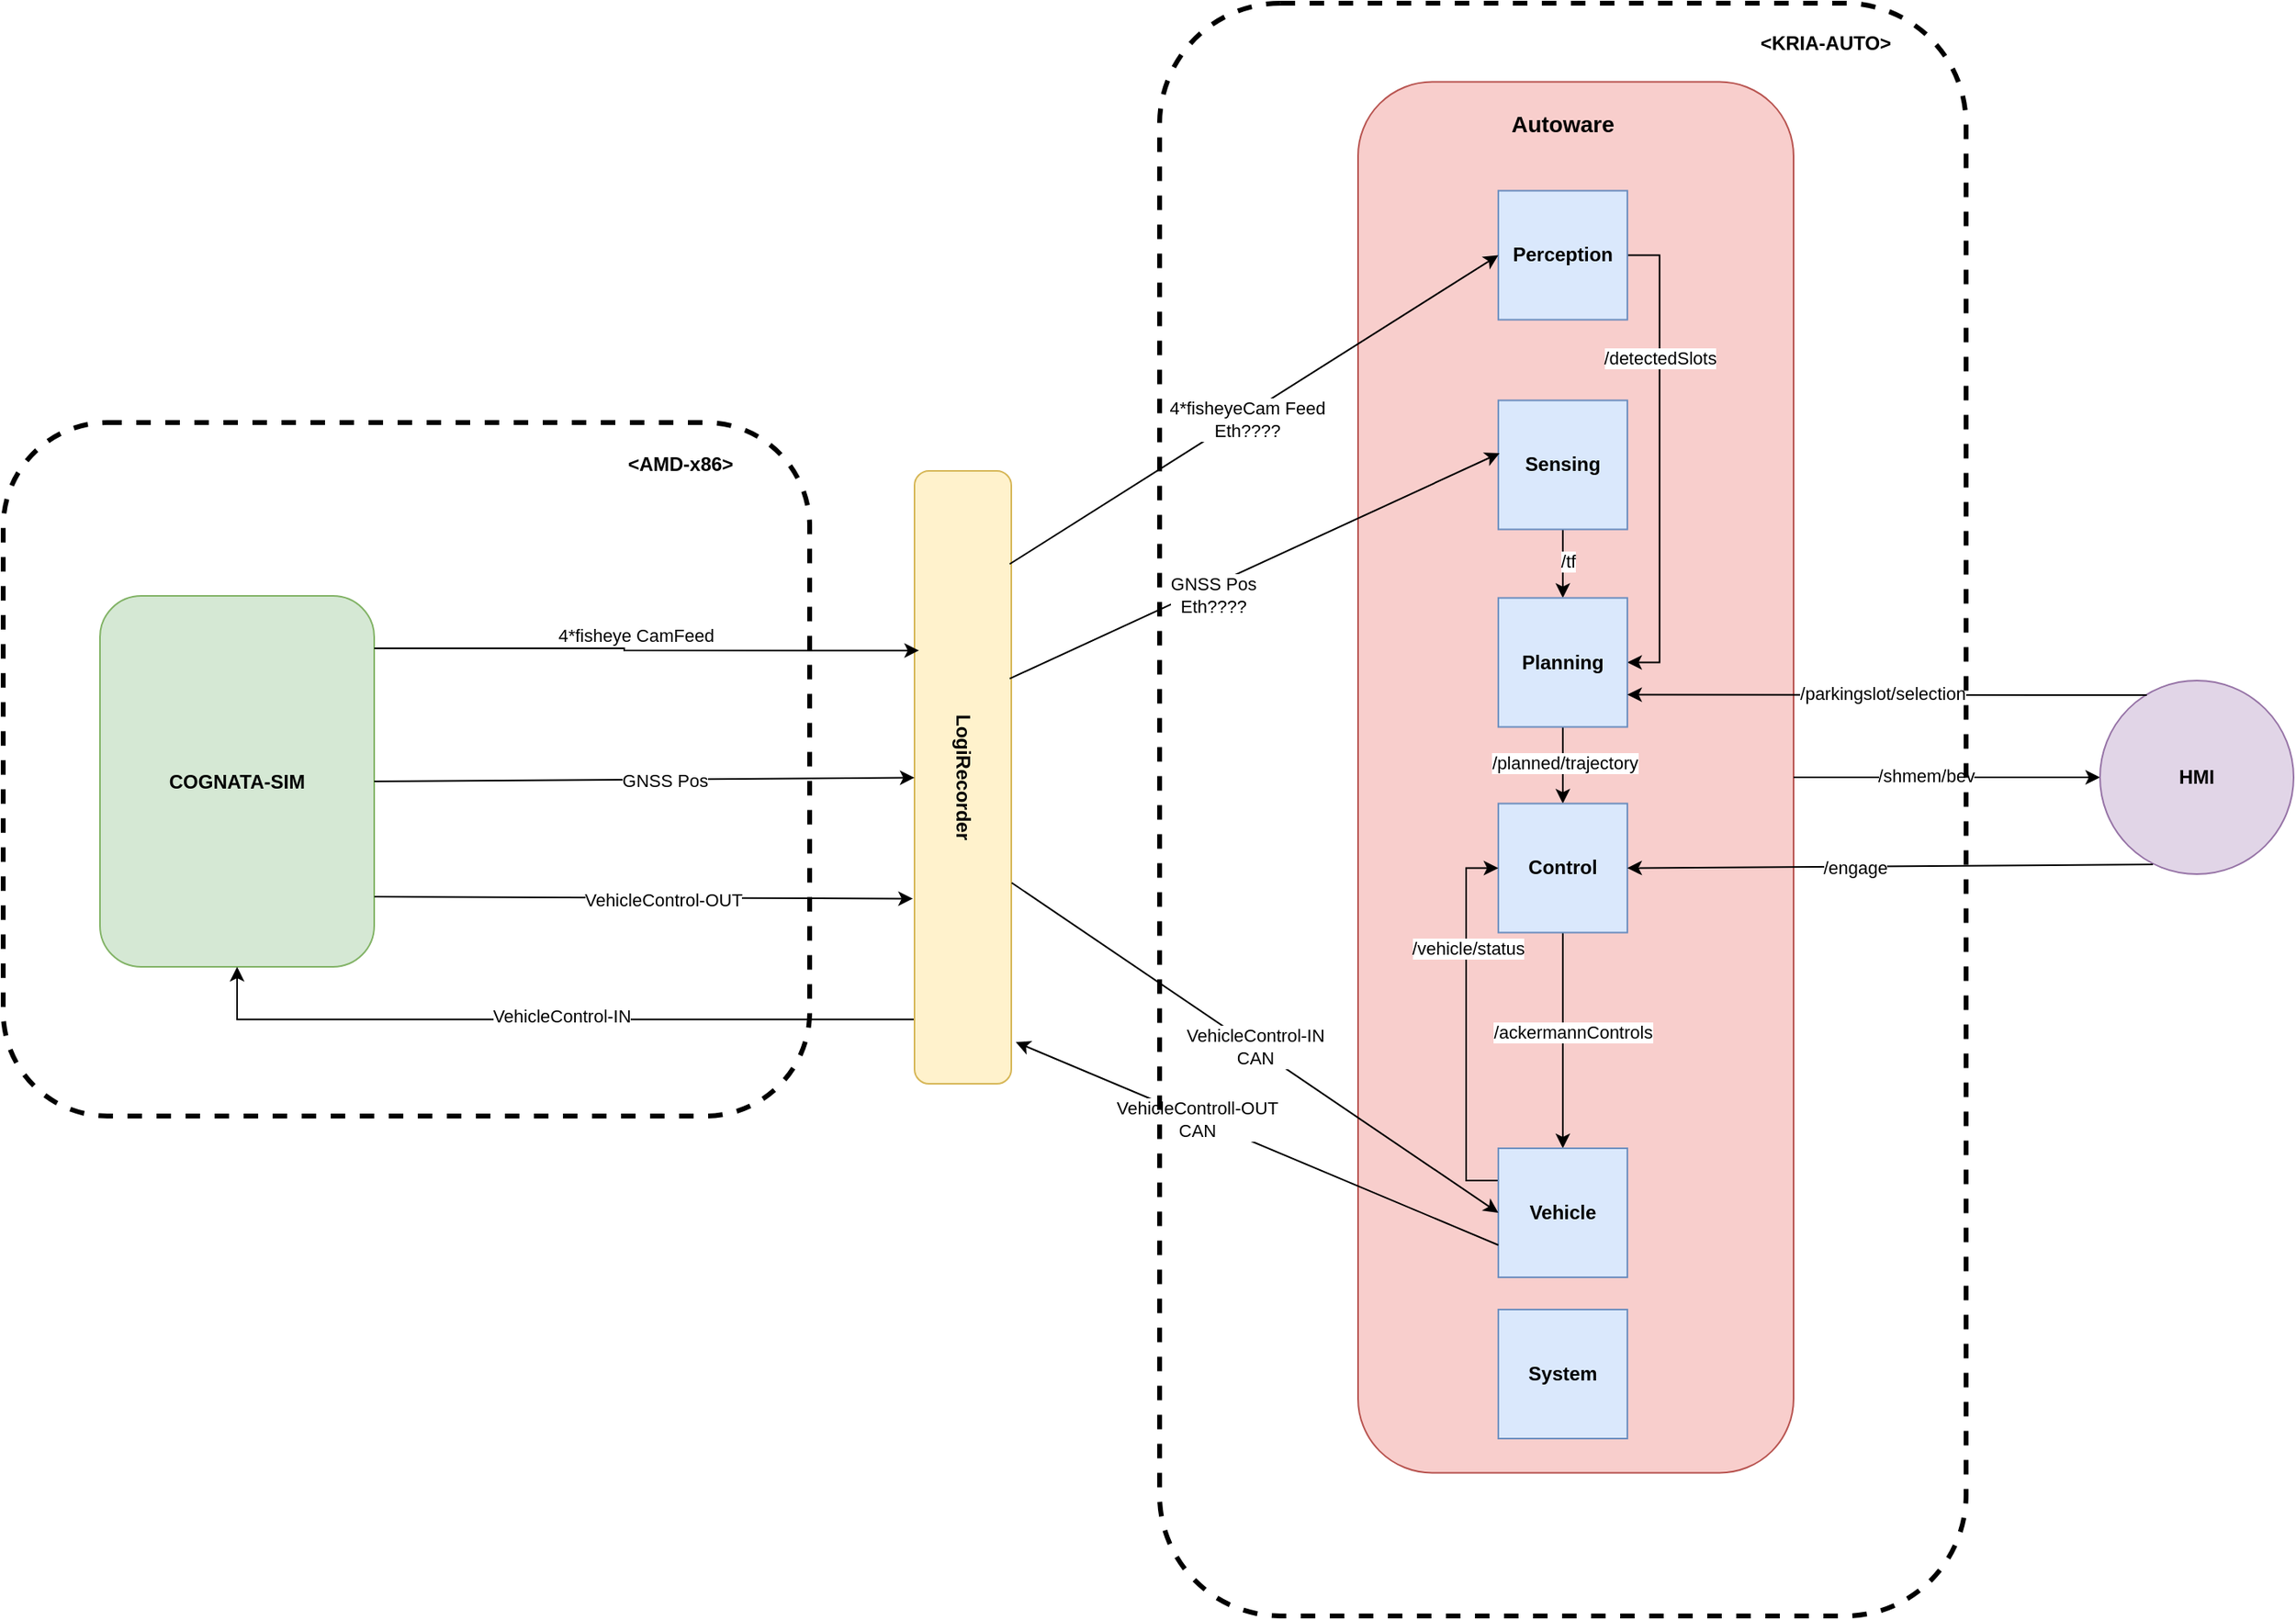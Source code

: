 <mxfile version="22.1.1" type="github">
  <diagram name="Page-1" id="wcizlnCcUbV-gU-KcKiG">
    <mxGraphModel dx="3491" dy="2096" grid="1" gridSize="10" guides="1" tooltips="1" connect="1" arrows="1" fold="1" page="1" pageScale="1" pageWidth="850" pageHeight="1100" math="0" shadow="0">
      <root>
        <mxCell id="0" />
        <mxCell id="1" parent="0" />
        <mxCell id="jTMpVS3Jqqhzofr3cZq7-164" value="&lt;b&gt;COGNATA-SIM&lt;/b&gt;" style="rounded=1;whiteSpace=wrap;html=1;fillColor=#d5e8d4;strokeColor=#82b366;" vertex="1" parent="1">
          <mxGeometry x="-1620" y="-622.5" width="170" height="230" as="geometry" />
        </mxCell>
        <mxCell id="jTMpVS3Jqqhzofr3cZq7-190" style="edgeStyle=orthogonalEdgeStyle;rounded=0;orthogonalLoop=1;jettySize=auto;html=1;exitX=0.895;exitY=0.954;exitDx=0;exitDy=0;entryX=0.5;entryY=1;entryDx=0;entryDy=0;exitPerimeter=0;" edge="1" parent="1" source="jTMpVS3Jqqhzofr3cZq7-165" target="jTMpVS3Jqqhzofr3cZq7-164">
          <mxGeometry relative="1" as="geometry">
            <Array as="points">
              <mxPoint x="-1535" y="-360" />
            </Array>
          </mxGeometry>
        </mxCell>
        <mxCell id="jTMpVS3Jqqhzofr3cZq7-191" value="VehicleControl-IN" style="edgeLabel;html=1;align=center;verticalAlign=middle;resizable=0;points=[];" vertex="1" connectable="0" parent="jTMpVS3Jqqhzofr3cZq7-190">
          <mxGeometry x="-0.023" y="-2" relative="1" as="geometry">
            <mxPoint as="offset" />
          </mxGeometry>
        </mxCell>
        <mxCell id="jTMpVS3Jqqhzofr3cZq7-165" value="&lt;b&gt;LogiRecorder&lt;/b&gt;" style="rounded=1;whiteSpace=wrap;html=1;rotation=90;fillColor=#fff2cc;strokeColor=#d6b656;" vertex="1" parent="1">
          <mxGeometry x="-1275" y="-540" width="380" height="60" as="geometry" />
        </mxCell>
        <mxCell id="jTMpVS3Jqqhzofr3cZq7-166" value="" style="rounded=1;whiteSpace=wrap;html=1;arcSize=17;fillColor=#f8cecc;strokeColor=#b85450;" vertex="1" parent="1">
          <mxGeometry x="-840" y="-941.25" width="270" height="862.5" as="geometry" />
        </mxCell>
        <mxCell id="jTMpVS3Jqqhzofr3cZq7-175" style="edgeStyle=orthogonalEdgeStyle;rounded=0;orthogonalLoop=1;jettySize=auto;html=1;exitX=1.001;exitY=0.369;exitDx=0;exitDy=0;exitPerimeter=0;entryX=0.293;entryY=0.954;entryDx=0;entryDy=0;entryPerimeter=0;" edge="1" parent="1" target="jTMpVS3Jqqhzofr3cZq7-165">
          <mxGeometry relative="1" as="geometry">
            <mxPoint x="-1450" y="-589.96" as="sourcePoint" />
            <mxPoint x="-1141" y="-589" as="targetPoint" />
            <Array as="points">
              <mxPoint x="-1295" y="-590" />
              <mxPoint x="-1295" y="-589" />
            </Array>
          </mxGeometry>
        </mxCell>
        <mxCell id="jTMpVS3Jqqhzofr3cZq7-176" value="4*fisheye CamFeed" style="edgeLabel;html=1;align=center;verticalAlign=middle;resizable=0;points=[];" vertex="1" connectable="0" parent="jTMpVS3Jqqhzofr3cZq7-175">
          <mxGeometry x="-0.071" y="-4" relative="1" as="geometry">
            <mxPoint x="6" y="-14" as="offset" />
          </mxGeometry>
        </mxCell>
        <mxCell id="jTMpVS3Jqqhzofr3cZq7-218" style="edgeStyle=orthogonalEdgeStyle;rounded=0;orthogonalLoop=1;jettySize=auto;html=1;exitX=1;exitY=0.5;exitDx=0;exitDy=0;entryX=1;entryY=0.5;entryDx=0;entryDy=0;" edge="1" parent="1" source="jTMpVS3Jqqhzofr3cZq7-195" target="jTMpVS3Jqqhzofr3cZq7-197">
          <mxGeometry relative="1" as="geometry" />
        </mxCell>
        <mxCell id="jTMpVS3Jqqhzofr3cZq7-221" value="/detectedSlots" style="edgeLabel;html=1;align=center;verticalAlign=middle;resizable=0;points=[];" vertex="1" connectable="0" parent="jTMpVS3Jqqhzofr3cZq7-218">
          <mxGeometry x="-0.306" relative="1" as="geometry">
            <mxPoint y="-18" as="offset" />
          </mxGeometry>
        </mxCell>
        <mxCell id="jTMpVS3Jqqhzofr3cZq7-195" value="Perception" style="whiteSpace=wrap;html=1;aspect=fixed;fillColor=#dae8fc;strokeColor=#6c8ebf;fontStyle=1" vertex="1" parent="1">
          <mxGeometry x="-753.06" y="-873.75" width="80" height="80" as="geometry" />
        </mxCell>
        <mxCell id="jTMpVS3Jqqhzofr3cZq7-217" style="edgeStyle=orthogonalEdgeStyle;rounded=0;orthogonalLoop=1;jettySize=auto;html=1;exitX=0.5;exitY=1;exitDx=0;exitDy=0;" edge="1" parent="1" source="jTMpVS3Jqqhzofr3cZq7-196" target="jTMpVS3Jqqhzofr3cZq7-197">
          <mxGeometry relative="1" as="geometry" />
        </mxCell>
        <mxCell id="jTMpVS3Jqqhzofr3cZq7-222" value="/tf" style="edgeLabel;html=1;align=center;verticalAlign=middle;resizable=0;points=[];" vertex="1" connectable="0" parent="jTMpVS3Jqqhzofr3cZq7-217">
          <mxGeometry x="-0.106" y="3" relative="1" as="geometry">
            <mxPoint as="offset" />
          </mxGeometry>
        </mxCell>
        <mxCell id="jTMpVS3Jqqhzofr3cZq7-196" value="&lt;b&gt;Sensing&lt;/b&gt;" style="whiteSpace=wrap;html=1;aspect=fixed;fillColor=#dae8fc;strokeColor=#6c8ebf;" vertex="1" parent="1">
          <mxGeometry x="-753.06" y="-743.75" width="80" height="80" as="geometry" />
        </mxCell>
        <mxCell id="jTMpVS3Jqqhzofr3cZq7-219" style="edgeStyle=orthogonalEdgeStyle;rounded=0;orthogonalLoop=1;jettySize=auto;html=1;exitX=0.5;exitY=1;exitDx=0;exitDy=0;entryX=0.5;entryY=0;entryDx=0;entryDy=0;" edge="1" parent="1" source="jTMpVS3Jqqhzofr3cZq7-197" target="jTMpVS3Jqqhzofr3cZq7-198">
          <mxGeometry relative="1" as="geometry" />
        </mxCell>
        <mxCell id="jTMpVS3Jqqhzofr3cZq7-225" value="/planned/trajectory" style="edgeLabel;html=1;align=center;verticalAlign=middle;resizable=0;points=[];" vertex="1" connectable="0" parent="jTMpVS3Jqqhzofr3cZq7-219">
          <mxGeometry x="-0.095" y="1" relative="1" as="geometry">
            <mxPoint as="offset" />
          </mxGeometry>
        </mxCell>
        <mxCell id="jTMpVS3Jqqhzofr3cZq7-197" value="&lt;b&gt;Planning&lt;/b&gt;" style="whiteSpace=wrap;html=1;aspect=fixed;fillColor=#dae8fc;strokeColor=#6c8ebf;" vertex="1" parent="1">
          <mxGeometry x="-753.06" y="-621.25" width="80" height="80" as="geometry" />
        </mxCell>
        <mxCell id="jTMpVS3Jqqhzofr3cZq7-220" style="edgeStyle=orthogonalEdgeStyle;rounded=0;orthogonalLoop=1;jettySize=auto;html=1;exitX=0.5;exitY=1;exitDx=0;exitDy=0;" edge="1" parent="1" source="jTMpVS3Jqqhzofr3cZq7-198" target="jTMpVS3Jqqhzofr3cZq7-202">
          <mxGeometry relative="1" as="geometry" />
        </mxCell>
        <mxCell id="jTMpVS3Jqqhzofr3cZq7-226" value="/ackermannControls" style="edgeLabel;html=1;align=center;verticalAlign=middle;resizable=0;points=[];" vertex="1" connectable="0" parent="jTMpVS3Jqqhzofr3cZq7-220">
          <mxGeometry x="-0.086" y="6" relative="1" as="geometry">
            <mxPoint as="offset" />
          </mxGeometry>
        </mxCell>
        <mxCell id="jTMpVS3Jqqhzofr3cZq7-198" value="&lt;b&gt;Control&lt;/b&gt;" style="whiteSpace=wrap;html=1;aspect=fixed;fillColor=#dae8fc;strokeColor=#6c8ebf;" vertex="1" parent="1">
          <mxGeometry x="-753.06" y="-493.75" width="80" height="80" as="geometry" />
        </mxCell>
        <mxCell id="jTMpVS3Jqqhzofr3cZq7-199" value="" style="endArrow=classic;html=1;rounded=0;exitX=1;exitY=0.5;exitDx=0;exitDy=0;" edge="1" parent="1" source="jTMpVS3Jqqhzofr3cZq7-164" target="jTMpVS3Jqqhzofr3cZq7-165">
          <mxGeometry width="50" height="50" relative="1" as="geometry">
            <mxPoint x="-960" y="-520" as="sourcePoint" />
            <mxPoint x="-910" y="-570" as="targetPoint" />
          </mxGeometry>
        </mxCell>
        <mxCell id="jTMpVS3Jqqhzofr3cZq7-201" value="GNSS Pos" style="edgeLabel;html=1;align=center;verticalAlign=middle;resizable=0;points=[];" vertex="1" connectable="0" parent="jTMpVS3Jqqhzofr3cZq7-199">
          <mxGeometry x="0.074" relative="1" as="geometry">
            <mxPoint as="offset" />
          </mxGeometry>
        </mxCell>
        <mxCell id="jTMpVS3Jqqhzofr3cZq7-241" style="edgeStyle=orthogonalEdgeStyle;rounded=0;orthogonalLoop=1;jettySize=auto;html=1;exitX=0;exitY=0.25;exitDx=0;exitDy=0;entryX=0;entryY=0.5;entryDx=0;entryDy=0;" edge="1" parent="1" source="jTMpVS3Jqqhzofr3cZq7-202" target="jTMpVS3Jqqhzofr3cZq7-198">
          <mxGeometry relative="1" as="geometry">
            <Array as="points">
              <mxPoint x="-773" y="-260" />
              <mxPoint x="-773" y="-453" />
            </Array>
          </mxGeometry>
        </mxCell>
        <mxCell id="jTMpVS3Jqqhzofr3cZq7-242" value="/vehicle/status" style="edgeLabel;html=1;align=center;verticalAlign=middle;resizable=0;points=[];" vertex="1" connectable="0" parent="jTMpVS3Jqqhzofr3cZq7-241">
          <mxGeometry x="0.404" y="-1" relative="1" as="geometry">
            <mxPoint as="offset" />
          </mxGeometry>
        </mxCell>
        <mxCell id="jTMpVS3Jqqhzofr3cZq7-202" value="&lt;b&gt;Vehicle&lt;/b&gt;" style="whiteSpace=wrap;html=1;aspect=fixed;fillColor=#dae8fc;strokeColor=#6c8ebf;" vertex="1" parent="1">
          <mxGeometry x="-753.06" y="-280" width="80" height="80" as="geometry" />
        </mxCell>
        <mxCell id="jTMpVS3Jqqhzofr3cZq7-203" value="&lt;b&gt;System&lt;/b&gt;" style="whiteSpace=wrap;html=1;aspect=fixed;fillColor=#dae8fc;strokeColor=#6c8ebf;" vertex="1" parent="1">
          <mxGeometry x="-753.06" y="-180" width="80" height="80" as="geometry" />
        </mxCell>
        <mxCell id="jTMpVS3Jqqhzofr3cZq7-204" value="" style="endArrow=classic;html=1;rounded=0;exitX=0.152;exitY=0.017;exitDx=0;exitDy=0;exitPerimeter=0;entryX=0;entryY=0.5;entryDx=0;entryDy=0;" edge="1" parent="1" source="jTMpVS3Jqqhzofr3cZq7-165" target="jTMpVS3Jqqhzofr3cZq7-195">
          <mxGeometry width="50" height="50" relative="1" as="geometry">
            <mxPoint x="-960" y="-510" as="sourcePoint" />
            <mxPoint x="-910" y="-560" as="targetPoint" />
          </mxGeometry>
        </mxCell>
        <mxCell id="jTMpVS3Jqqhzofr3cZq7-205" value="4*fisheyeCam Feed&lt;br&gt;Eth????" style="edgeLabel;html=1;align=center;verticalAlign=middle;resizable=0;points=[];" vertex="1" connectable="0" parent="jTMpVS3Jqqhzofr3cZq7-204">
          <mxGeometry x="-0.039" y="-2" relative="1" as="geometry">
            <mxPoint as="offset" />
          </mxGeometry>
        </mxCell>
        <mxCell id="jTMpVS3Jqqhzofr3cZq7-206" value="" style="endArrow=classic;html=1;rounded=0;exitX=0.339;exitY=0.017;exitDx=0;exitDy=0;exitPerimeter=0;entryX=0.01;entryY=0.409;entryDx=0;entryDy=0;entryPerimeter=0;" edge="1" parent="1" source="jTMpVS3Jqqhzofr3cZq7-165" target="jTMpVS3Jqqhzofr3cZq7-196">
          <mxGeometry width="50" height="50" relative="1" as="geometry">
            <mxPoint x="-960" y="-510" as="sourcePoint" />
            <mxPoint x="-910" y="-560" as="targetPoint" />
          </mxGeometry>
        </mxCell>
        <mxCell id="jTMpVS3Jqqhzofr3cZq7-207" value="GNSS Pos&lt;br&gt;Eth????" style="edgeLabel;html=1;align=center;verticalAlign=middle;resizable=0;points=[];" vertex="1" connectable="0" parent="jTMpVS3Jqqhzofr3cZq7-206">
          <mxGeometry x="-0.183" y="-5" relative="1" as="geometry">
            <mxPoint as="offset" />
          </mxGeometry>
        </mxCell>
        <mxCell id="jTMpVS3Jqqhzofr3cZq7-212" value="" style="endArrow=classic;html=1;rounded=0;exitX=0;exitY=0.75;exitDx=0;exitDy=0;entryX=0.932;entryY=-0.046;entryDx=0;entryDy=0;entryPerimeter=0;" edge="1" parent="1" source="jTMpVS3Jqqhzofr3cZq7-202" target="jTMpVS3Jqqhzofr3cZq7-165">
          <mxGeometry width="50" height="50" relative="1" as="geometry">
            <mxPoint x="-960" y="-510" as="sourcePoint" />
            <mxPoint x="-910" y="-560" as="targetPoint" />
          </mxGeometry>
        </mxCell>
        <mxCell id="jTMpVS3Jqqhzofr3cZq7-213" value="VehicleControll-OUT&lt;br&gt;CAN" style="edgeLabel;html=1;align=center;verticalAlign=middle;resizable=0;points=[];" vertex="1" connectable="0" parent="jTMpVS3Jqqhzofr3cZq7-212">
          <mxGeometry x="0.252" y="1" relative="1" as="geometry">
            <mxPoint as="offset" />
          </mxGeometry>
        </mxCell>
        <mxCell id="jTMpVS3Jqqhzofr3cZq7-214" value="" style="endArrow=classic;html=1;rounded=0;exitX=0.672;exitY=-0.004;exitDx=0;exitDy=0;exitPerimeter=0;entryX=0;entryY=0.5;entryDx=0;entryDy=0;" edge="1" parent="1" source="jTMpVS3Jqqhzofr3cZq7-165" target="jTMpVS3Jqqhzofr3cZq7-202">
          <mxGeometry width="50" height="50" relative="1" as="geometry">
            <mxPoint x="-960" y="-510" as="sourcePoint" />
            <mxPoint x="-910" y="-560" as="targetPoint" />
          </mxGeometry>
        </mxCell>
        <mxCell id="jTMpVS3Jqqhzofr3cZq7-215" value="VehicleControl-IN&lt;br&gt;CAN" style="edgeLabel;html=1;align=center;verticalAlign=middle;resizable=0;points=[];" vertex="1" connectable="0" parent="jTMpVS3Jqqhzofr3cZq7-214">
          <mxGeometry x="-0.005" y="1" relative="1" as="geometry">
            <mxPoint as="offset" />
          </mxGeometry>
        </mxCell>
        <mxCell id="jTMpVS3Jqqhzofr3cZq7-227" value="" style="endArrow=classic;html=1;rounded=0;exitX=1;exitY=0.5;exitDx=0;exitDy=0;entryX=0;entryY=0.5;entryDx=0;entryDy=0;" edge="1" parent="1" source="jTMpVS3Jqqhzofr3cZq7-166" target="jTMpVS3Jqqhzofr3cZq7-229">
          <mxGeometry width="50" height="50" relative="1" as="geometry">
            <mxPoint x="-510" y="-500" as="sourcePoint" />
            <mxPoint x="-390" y="-510.0" as="targetPoint" />
          </mxGeometry>
        </mxCell>
        <mxCell id="jTMpVS3Jqqhzofr3cZq7-228" value="/shmem/bev" style="edgeLabel;html=1;align=center;verticalAlign=middle;resizable=0;points=[];" vertex="1" connectable="0" parent="jTMpVS3Jqqhzofr3cZq7-227">
          <mxGeometry x="-0.136" y="1" relative="1" as="geometry">
            <mxPoint as="offset" />
          </mxGeometry>
        </mxCell>
        <mxCell id="jTMpVS3Jqqhzofr3cZq7-229" value="&lt;b&gt;HMI&lt;/b&gt;" style="ellipse;whiteSpace=wrap;html=1;aspect=fixed;fillColor=#e1d5e7;strokeColor=#9673a6;" vertex="1" parent="1">
          <mxGeometry x="-380" y="-570" width="120" height="120" as="geometry" />
        </mxCell>
        <mxCell id="jTMpVS3Jqqhzofr3cZq7-234" value="" style="endArrow=classic;html=1;rounded=0;entryX=1;entryY=0.5;entryDx=0;entryDy=0;exitX=0.273;exitY=0.95;exitDx=0;exitDy=0;exitPerimeter=0;" edge="1" parent="1" source="jTMpVS3Jqqhzofr3cZq7-229" target="jTMpVS3Jqqhzofr3cZq7-198">
          <mxGeometry width="50" height="50" relative="1" as="geometry">
            <mxPoint x="-460" y="-380" as="sourcePoint" />
            <mxPoint x="-410" y="-430" as="targetPoint" />
          </mxGeometry>
        </mxCell>
        <mxCell id="jTMpVS3Jqqhzofr3cZq7-235" value="/engage" style="edgeLabel;html=1;align=center;verticalAlign=middle;resizable=0;points=[];" vertex="1" connectable="0" parent="jTMpVS3Jqqhzofr3cZq7-234">
          <mxGeometry x="0.136" relative="1" as="geometry">
            <mxPoint as="offset" />
          </mxGeometry>
        </mxCell>
        <mxCell id="jTMpVS3Jqqhzofr3cZq7-236" value="" style="endArrow=classic;html=1;rounded=0;entryX=1;entryY=0.75;entryDx=0;entryDy=0;exitX=0.242;exitY=0.075;exitDx=0;exitDy=0;exitPerimeter=0;" edge="1" parent="1" source="jTMpVS3Jqqhzofr3cZq7-229" target="jTMpVS3Jqqhzofr3cZq7-197">
          <mxGeometry width="50" height="50" relative="1" as="geometry">
            <mxPoint x="-425" y="-590" as="sourcePoint" />
            <mxPoint x="-375" y="-640" as="targetPoint" />
          </mxGeometry>
        </mxCell>
        <mxCell id="jTMpVS3Jqqhzofr3cZq7-237" value="/parkingslot/selection" style="edgeLabel;html=1;align=center;verticalAlign=middle;resizable=0;points=[];" vertex="1" connectable="0" parent="jTMpVS3Jqqhzofr3cZq7-236">
          <mxGeometry x="0.017" y="-1" relative="1" as="geometry">
            <mxPoint as="offset" />
          </mxGeometry>
        </mxCell>
        <mxCell id="jTMpVS3Jqqhzofr3cZq7-238" value="&lt;font style=&quot;font-size: 14px;&quot;&gt;&lt;b&gt;Autoware&lt;/b&gt;&lt;/font&gt;" style="text;html=1;strokeColor=none;fillColor=none;align=center;verticalAlign=middle;whiteSpace=wrap;rounded=0;" vertex="1" parent="1">
          <mxGeometry x="-743.06" y="-930" width="60" height="30" as="geometry" />
        </mxCell>
        <mxCell id="jTMpVS3Jqqhzofr3cZq7-239" value="" style="endArrow=classic;html=1;rounded=0;exitX=1.001;exitY=0.811;exitDx=0;exitDy=0;exitPerimeter=0;entryX=0.698;entryY=1.017;entryDx=0;entryDy=0;entryPerimeter=0;" edge="1" parent="1" source="jTMpVS3Jqqhzofr3cZq7-164" target="jTMpVS3Jqqhzofr3cZq7-165">
          <mxGeometry width="50" height="50" relative="1" as="geometry">
            <mxPoint x="-960" y="-510" as="sourcePoint" />
            <mxPoint x="-910" y="-560" as="targetPoint" />
          </mxGeometry>
        </mxCell>
        <mxCell id="jTMpVS3Jqqhzofr3cZq7-240" value="VehicleControl-OUT" style="edgeLabel;html=1;align=center;verticalAlign=middle;resizable=0;points=[];" vertex="1" connectable="0" parent="jTMpVS3Jqqhzofr3cZq7-239">
          <mxGeometry x="0.069" y="-1" relative="1" as="geometry">
            <mxPoint as="offset" />
          </mxGeometry>
        </mxCell>
        <mxCell id="jTMpVS3Jqqhzofr3cZq7-243" value="" style="rounded=1;whiteSpace=wrap;html=1;dashed=1;fillColor=none;strokeWidth=3;comic=0;" vertex="1" parent="1">
          <mxGeometry x="-963.06" y="-990" width="500" height="1000" as="geometry" />
        </mxCell>
        <mxCell id="jTMpVS3Jqqhzofr3cZq7-244" value="&lt;b&gt;&amp;lt;KRIA-AUTO&amp;gt;&lt;/b&gt;" style="text;html=1;strokeColor=none;fillColor=none;align=center;verticalAlign=middle;whiteSpace=wrap;rounded=0;" vertex="1" parent="1">
          <mxGeometry x="-610" y="-980" width="120" height="30" as="geometry" />
        </mxCell>
        <mxCell id="jTMpVS3Jqqhzofr3cZq7-245" value="" style="rounded=1;whiteSpace=wrap;html=1;dashed=1;fillColor=none;strokeWidth=3;comic=0;" vertex="1" parent="1">
          <mxGeometry x="-1680" y="-730" width="500" height="430" as="geometry" />
        </mxCell>
        <mxCell id="jTMpVS3Jqqhzofr3cZq7-246" value="&lt;b&gt;&amp;lt;AMD-x86&amp;gt;&lt;/b&gt;" style="text;html=1;strokeColor=none;fillColor=none;align=center;verticalAlign=middle;whiteSpace=wrap;rounded=0;" vertex="1" parent="1">
          <mxGeometry x="-1320" y="-718.75" width="120" height="30" as="geometry" />
        </mxCell>
      </root>
    </mxGraphModel>
  </diagram>
</mxfile>
